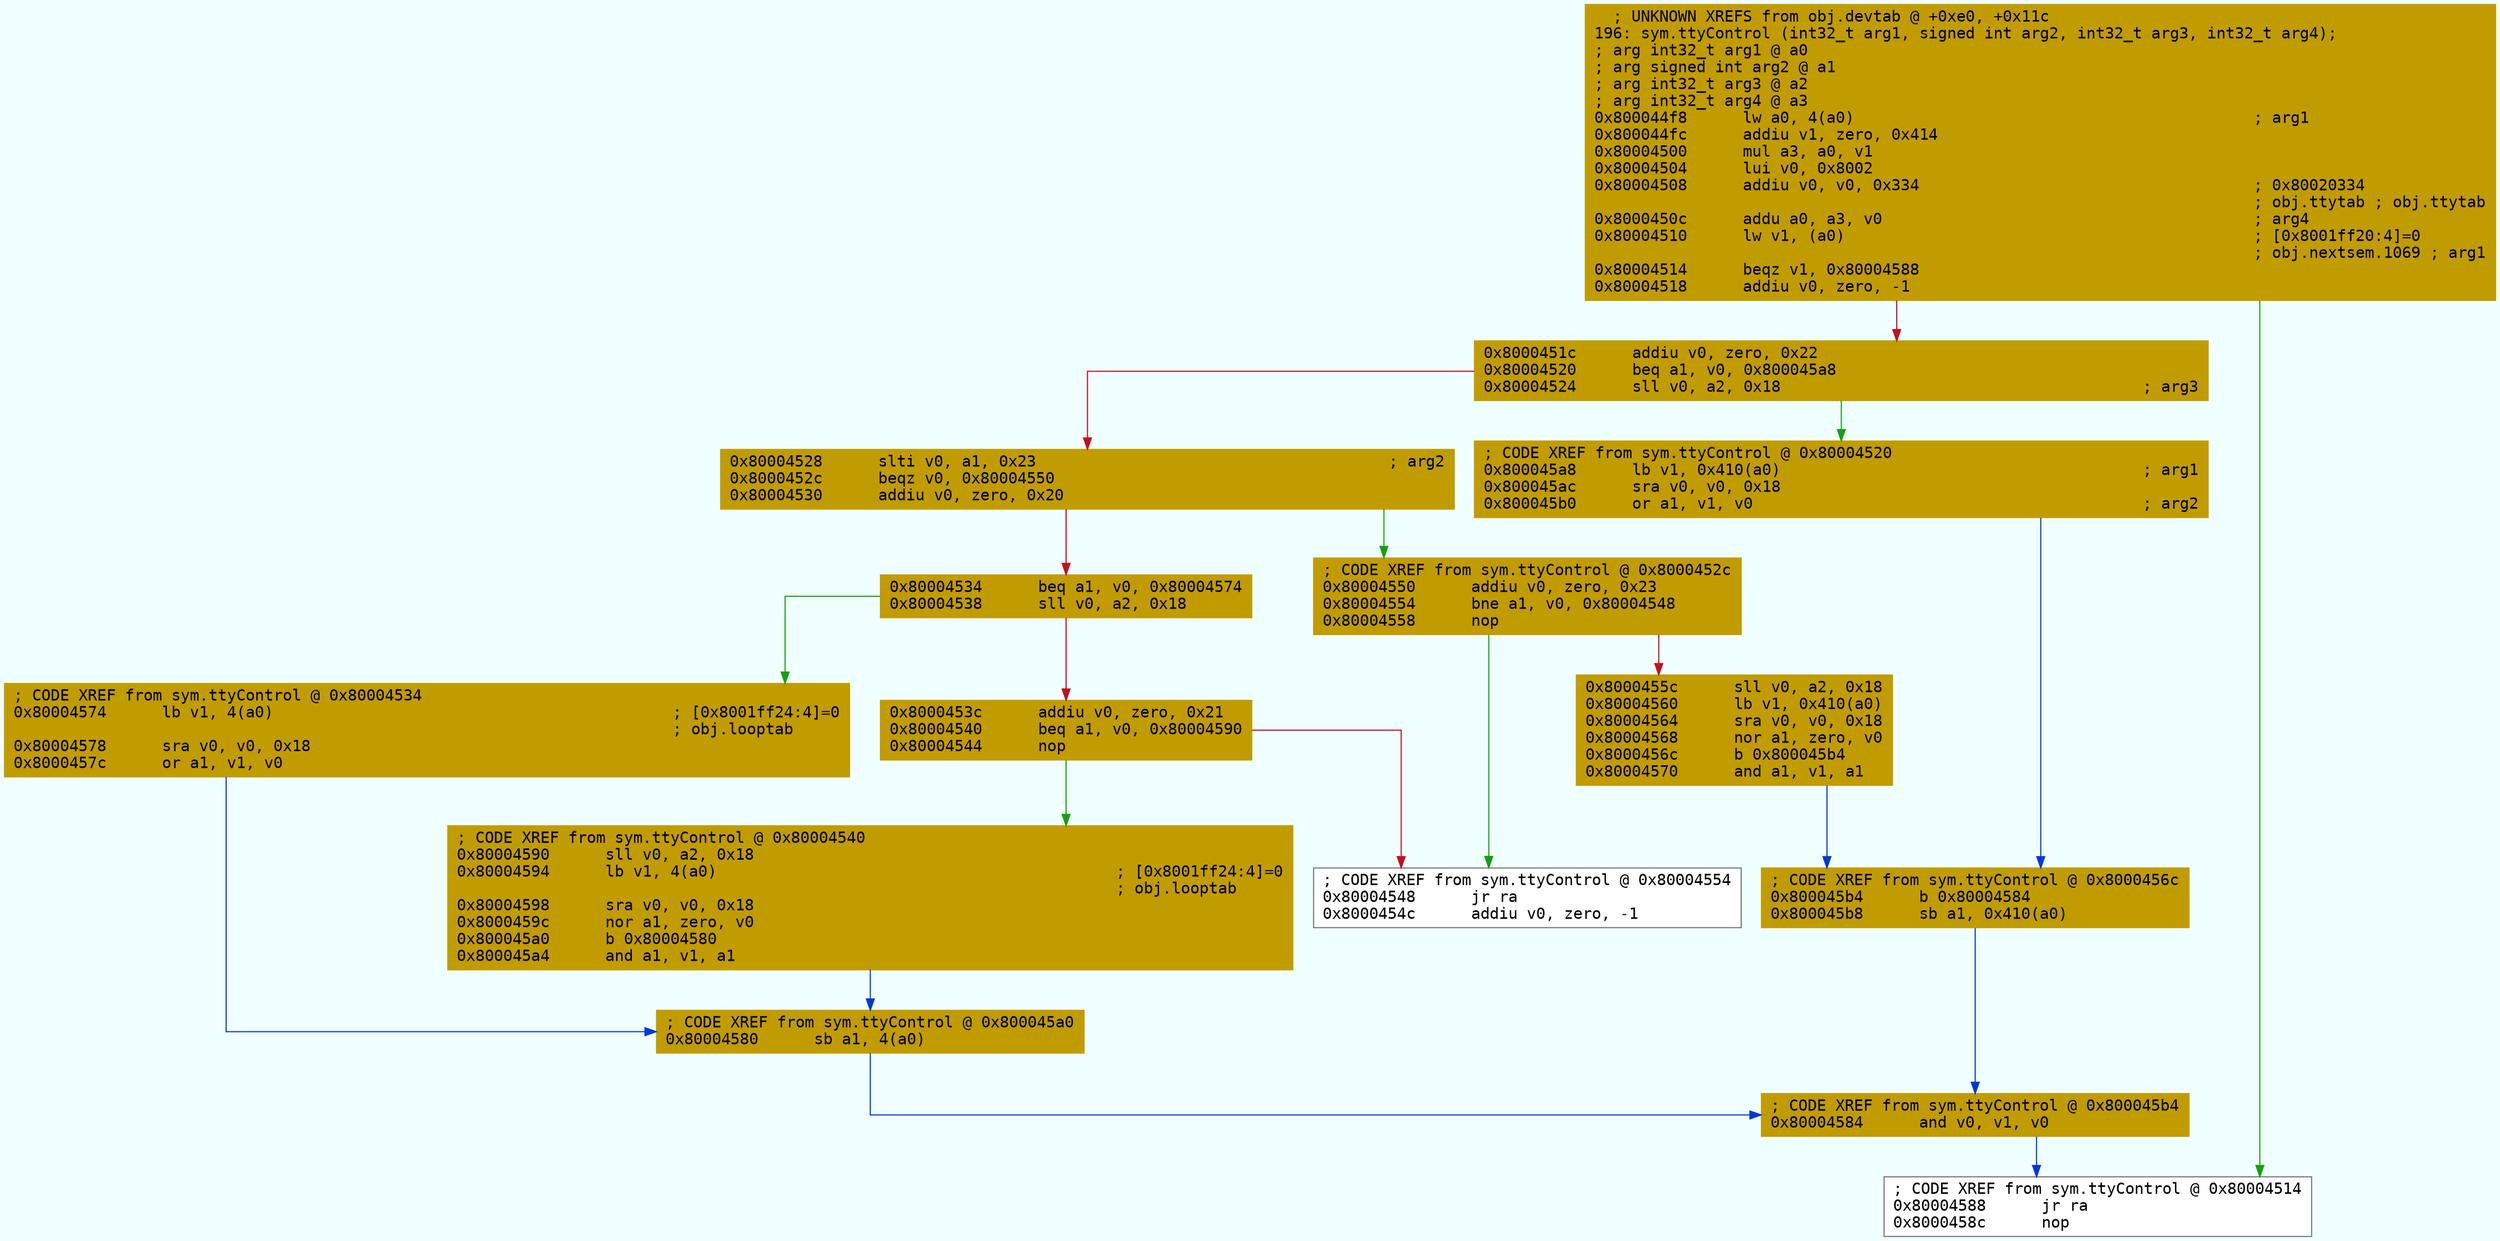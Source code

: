 digraph code {
	graph [bgcolor=azure fontsize=8 fontname="Courier" splines="ortho"];
	node [fillcolor=gray style=filled shape=box];
	edge [arrowhead="normal"];
	"0x800044f8" [URL="sym.ttyControl/0x800044f8", fillcolor="#c19c00",color="#c19c00", fontname="Courier",label="  ; UNKNOWN XREFS from obj.devtab @ +0xe0, +0x11c\l196: sym.ttyControl (int32_t arg1, signed int arg2, int32_t arg3, int32_t arg4);\l; arg int32_t arg1 @ a0\l; arg signed int arg2 @ a1\l; arg int32_t arg3 @ a2\l; arg int32_t arg4 @ a3\l0x800044f8      lw a0, 4(a0)                                           ; arg1\l0x800044fc      addiu v1, zero, 0x414\l0x80004500      mul a3, a0, v1\l0x80004504      lui v0, 0x8002\l0x80004508      addiu v0, v0, 0x334                                    ; 0x80020334\l                                                                       ; obj.ttytab ; obj.ttytab\l0x8000450c      addu a0, a3, v0                                        ; arg4\l0x80004510      lw v1, (a0)                                            ; [0x8001ff20:4]=0\l                                                                       ; obj.nextsem.1069 ; arg1\l0x80004514      beqz v1, 0x80004588\l0x80004518      addiu v0, zero, -1\l"]
	"0x8000451c" [URL="sym.ttyControl/0x8000451c", fillcolor="#c19c00",color="#c19c00", fontname="Courier",label="0x8000451c      addiu v0, zero, 0x22\l0x80004520      beq a1, v0, 0x800045a8\l0x80004524      sll v0, a2, 0x18                                       ; arg3\l"]
	"0x80004528" [URL="sym.ttyControl/0x80004528", fillcolor="#c19c00",color="#c19c00", fontname="Courier",label="0x80004528      slti v0, a1, 0x23                                      ; arg2\l0x8000452c      beqz v0, 0x80004550\l0x80004530      addiu v0, zero, 0x20\l"]
	"0x80004534" [URL="sym.ttyControl/0x80004534", fillcolor="#c19c00",color="#c19c00", fontname="Courier",label="0x80004534      beq a1, v0, 0x80004574\l0x80004538      sll v0, a2, 0x18\l"]
	"0x8000453c" [URL="sym.ttyControl/0x8000453c", fillcolor="#c19c00",color="#c19c00", fontname="Courier",label="0x8000453c      addiu v0, zero, 0x21\l0x80004540      beq a1, v0, 0x80004590\l0x80004544      nop\l"]
	"0x80004548" [URL="sym.ttyControl/0x80004548", fillcolor="white",color="#767676", fontname="Courier",label="; CODE XREF from sym.ttyControl @ 0x80004554\l0x80004548      jr ra\l0x8000454c      addiu v0, zero, -1\l"]
	"0x80004550" [URL="sym.ttyControl/0x80004550", fillcolor="#c19c00",color="#c19c00", fontname="Courier",label="; CODE XREF from sym.ttyControl @ 0x8000452c\l0x80004550      addiu v0, zero, 0x23\l0x80004554      bne a1, v0, 0x80004548\l0x80004558      nop\l"]
	"0x8000455c" [URL="sym.ttyControl/0x8000455c", fillcolor="#c19c00",color="#c19c00", fontname="Courier",label="0x8000455c      sll v0, a2, 0x18\l0x80004560      lb v1, 0x410(a0)\l0x80004564      sra v0, v0, 0x18\l0x80004568      nor a1, zero, v0\l0x8000456c      b 0x800045b4\l0x80004570      and a1, v1, a1\l"]
	"0x80004574" [URL="sym.ttyControl/0x80004574", fillcolor="#c19c00",color="#c19c00", fontname="Courier",label="; CODE XREF from sym.ttyControl @ 0x80004534\l0x80004574      lb v1, 4(a0)                                           ; [0x8001ff24:4]=0\l                                                                       ; obj.looptab\l0x80004578      sra v0, v0, 0x18\l0x8000457c      or a1, v1, v0\l"]
	"0x80004580" [URL="sym.ttyControl/0x80004580", fillcolor="#c19c00",color="#c19c00", fontname="Courier",label="; CODE XREF from sym.ttyControl @ 0x800045a0\l0x80004580      sb a1, 4(a0)\l"]
	"0x80004584" [URL="sym.ttyControl/0x80004584", fillcolor="#c19c00",color="#c19c00", fontname="Courier",label="; CODE XREF from sym.ttyControl @ 0x800045b4\l0x80004584      and v0, v1, v0\l"]
	"0x80004588" [URL="sym.ttyControl/0x80004588", fillcolor="white",color="#767676", fontname="Courier",label="; CODE XREF from sym.ttyControl @ 0x80004514\l0x80004588      jr ra\l0x8000458c      nop\l"]
	"0x80004590" [URL="sym.ttyControl/0x80004590", fillcolor="#c19c00",color="#c19c00", fontname="Courier",label="; CODE XREF from sym.ttyControl @ 0x80004540\l0x80004590      sll v0, a2, 0x18\l0x80004594      lb v1, 4(a0)                                           ; [0x8001ff24:4]=0\l                                                                       ; obj.looptab\l0x80004598      sra v0, v0, 0x18\l0x8000459c      nor a1, zero, v0\l0x800045a0      b 0x80004580\l0x800045a4      and a1, v1, a1\l"]
	"0x800045a8" [URL="sym.ttyControl/0x800045a8", fillcolor="#c19c00",color="#c19c00", fontname="Courier",label="; CODE XREF from sym.ttyControl @ 0x80004520\l0x800045a8      lb v1, 0x410(a0)                                       ; arg1\l0x800045ac      sra v0, v0, 0x18\l0x800045b0      or a1, v1, v0                                          ; arg2\l"]
	"0x800045b4" [URL="sym.ttyControl/0x800045b4", fillcolor="#c19c00",color="#c19c00", fontname="Courier",label="; CODE XREF from sym.ttyControl @ 0x8000456c\l0x800045b4      b 0x80004584\l0x800045b8      sb a1, 0x410(a0)\l"]
        "0x800044f8" -> "0x80004588" [color="#13a10e"];
        "0x800044f8" -> "0x8000451c" [color="#c50f1f"];
        "0x8000451c" -> "0x800045a8" [color="#13a10e"];
        "0x8000451c" -> "0x80004528" [color="#c50f1f"];
        "0x80004528" -> "0x80004550" [color="#13a10e"];
        "0x80004528" -> "0x80004534" [color="#c50f1f"];
        "0x80004534" -> "0x80004574" [color="#13a10e"];
        "0x80004534" -> "0x8000453c" [color="#c50f1f"];
        "0x8000453c" -> "0x80004590" [color="#13a10e"];
        "0x8000453c" -> "0x80004548" [color="#c50f1f"];
        "0x80004550" -> "0x80004548" [color="#13a10e"];
        "0x80004550" -> "0x8000455c" [color="#c50f1f"];
        "0x8000455c" -> "0x800045b4" [color="#0037da"];
        "0x80004574" -> "0x80004580" [color="#0037da"];
        "0x80004580" -> "0x80004584" [color="#0037da"];
        "0x80004584" -> "0x80004588" [color="#0037da"];
        "0x80004590" -> "0x80004580" [color="#0037da"];
        "0x800045a8" -> "0x800045b4" [color="#0037da"];
        "0x800045b4" -> "0x80004584" [color="#0037da"];
}

